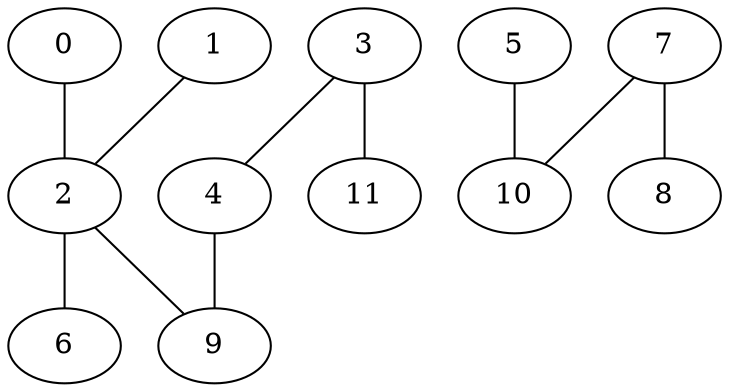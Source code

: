 graph Circle100 {
0
1
2
3
4
5
6
7
8
9
10
11
0 -- 2
3 -- 4
2 -- 9
1 -- 2
2 -- 6
3 -- 11
5 -- 10
4 -- 9
7 -- 10
7 -- 8
}